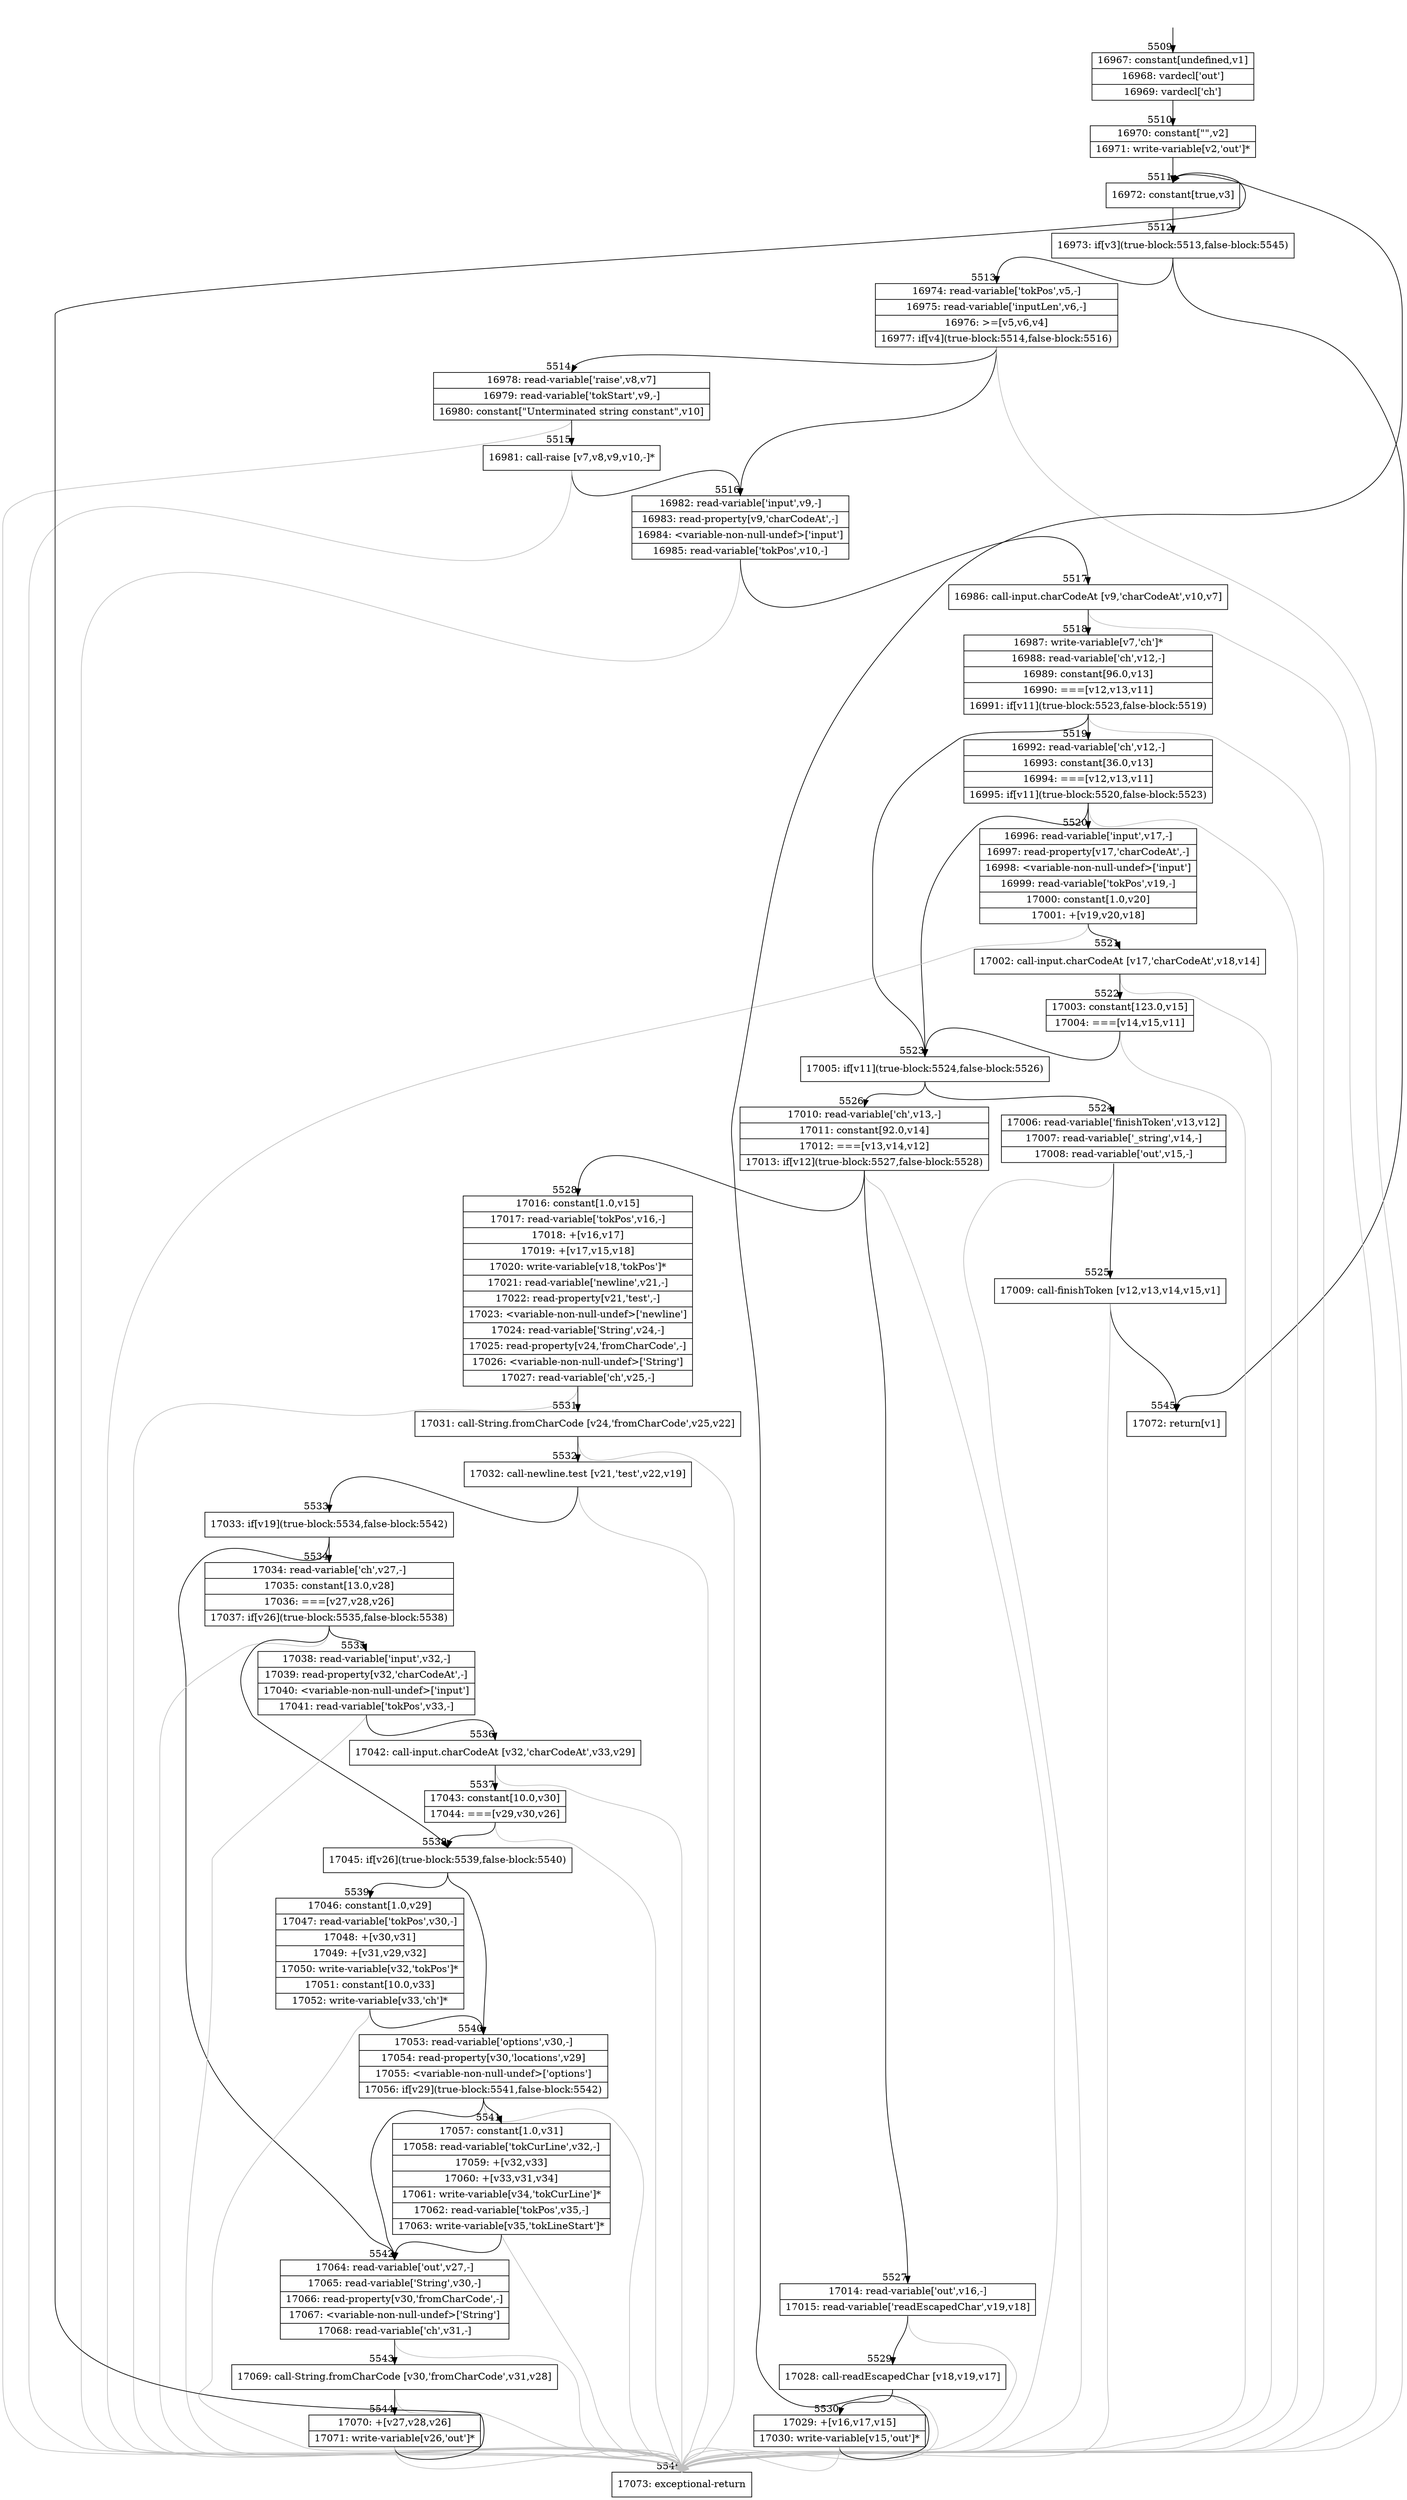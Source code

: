 digraph {
rankdir="TD"
BB_entry323[shape=none,label=""];
BB_entry323 -> BB5509 [tailport=s, headport=n, headlabel="    5509"]
BB5509 [shape=record label="{16967: constant[undefined,v1]|16968: vardecl['out']|16969: vardecl['ch']}" ] 
BB5509 -> BB5510 [tailport=s, headport=n, headlabel="      5510"]
BB5510 [shape=record label="{16970: constant[\"\",v2]|16971: write-variable[v2,'out']*}" ] 
BB5510 -> BB5511 [tailport=s, headport=n, headlabel="      5511"]
BB5511 [shape=record label="{16972: constant[true,v3]}" ] 
BB5511 -> BB5512 [tailport=s, headport=n, headlabel="      5512"]
BB5512 [shape=record label="{16973: if[v3](true-block:5513,false-block:5545)}" ] 
BB5512 -> BB5513 [tailport=s, headport=n, headlabel="      5513"]
BB5512 -> BB5545 [tailport=s, headport=n, headlabel="      5545"]
BB5513 [shape=record label="{16974: read-variable['tokPos',v5,-]|16975: read-variable['inputLen',v6,-]|16976: \>=[v5,v6,v4]|16977: if[v4](true-block:5514,false-block:5516)}" ] 
BB5513 -> BB5514 [tailport=s, headport=n, headlabel="      5514"]
BB5513 -> BB5516 [tailport=s, headport=n, headlabel="      5516"]
BB5513 -> BB5546 [tailport=s, headport=n, color=gray, headlabel="      5546"]
BB5514 [shape=record label="{16978: read-variable['raise',v8,v7]|16979: read-variable['tokStart',v9,-]|16980: constant[\"Unterminated string constant\",v10]}" ] 
BB5514 -> BB5515 [tailport=s, headport=n, headlabel="      5515"]
BB5514 -> BB5546 [tailport=s, headport=n, color=gray]
BB5515 [shape=record label="{16981: call-raise [v7,v8,v9,v10,-]*}" ] 
BB5515 -> BB5516 [tailport=s, headport=n]
BB5515 -> BB5546 [tailport=s, headport=n, color=gray]
BB5516 [shape=record label="{16982: read-variable['input',v9,-]|16983: read-property[v9,'charCodeAt',-]|16984: \<variable-non-null-undef\>['input']|16985: read-variable['tokPos',v10,-]}" ] 
BB5516 -> BB5517 [tailport=s, headport=n, headlabel="      5517"]
BB5516 -> BB5546 [tailport=s, headport=n, color=gray]
BB5517 [shape=record label="{16986: call-input.charCodeAt [v9,'charCodeAt',v10,v7]}" ] 
BB5517 -> BB5518 [tailport=s, headport=n, headlabel="      5518"]
BB5517 -> BB5546 [tailport=s, headport=n, color=gray]
BB5518 [shape=record label="{16987: write-variable[v7,'ch']*|16988: read-variable['ch',v12,-]|16989: constant[96.0,v13]|16990: ===[v12,v13,v11]|16991: if[v11](true-block:5523,false-block:5519)}" ] 
BB5518 -> BB5523 [tailport=s, headport=n, headlabel="      5523"]
BB5518 -> BB5519 [tailport=s, headport=n, headlabel="      5519"]
BB5518 -> BB5546 [tailport=s, headport=n, color=gray]
BB5519 [shape=record label="{16992: read-variable['ch',v12,-]|16993: constant[36.0,v13]|16994: ===[v12,v13,v11]|16995: if[v11](true-block:5520,false-block:5523)}" ] 
BB5519 -> BB5523 [tailport=s, headport=n]
BB5519 -> BB5520 [tailport=s, headport=n, headlabel="      5520"]
BB5519 -> BB5546 [tailport=s, headport=n, color=gray]
BB5520 [shape=record label="{16996: read-variable['input',v17,-]|16997: read-property[v17,'charCodeAt',-]|16998: \<variable-non-null-undef\>['input']|16999: read-variable['tokPos',v19,-]|17000: constant[1.0,v20]|17001: +[v19,v20,v18]}" ] 
BB5520 -> BB5521 [tailport=s, headport=n, headlabel="      5521"]
BB5520 -> BB5546 [tailport=s, headport=n, color=gray]
BB5521 [shape=record label="{17002: call-input.charCodeAt [v17,'charCodeAt',v18,v14]}" ] 
BB5521 -> BB5522 [tailport=s, headport=n, headlabel="      5522"]
BB5521 -> BB5546 [tailport=s, headport=n, color=gray]
BB5522 [shape=record label="{17003: constant[123.0,v15]|17004: ===[v14,v15,v11]}" ] 
BB5522 -> BB5523 [tailport=s, headport=n]
BB5522 -> BB5546 [tailport=s, headport=n, color=gray]
BB5523 [shape=record label="{17005: if[v11](true-block:5524,false-block:5526)}" ] 
BB5523 -> BB5524 [tailport=s, headport=n, headlabel="      5524"]
BB5523 -> BB5526 [tailport=s, headport=n, headlabel="      5526"]
BB5524 [shape=record label="{17006: read-variable['finishToken',v13,v12]|17007: read-variable['_string',v14,-]|17008: read-variable['out',v15,-]}" ] 
BB5524 -> BB5525 [tailport=s, headport=n, headlabel="      5525"]
BB5524 -> BB5546 [tailport=s, headport=n, color=gray]
BB5525 [shape=record label="{17009: call-finishToken [v12,v13,v14,v15,v1]}" ] 
BB5525 -> BB5545 [tailport=s, headport=n]
BB5525 -> BB5546 [tailport=s, headport=n, color=gray]
BB5526 [shape=record label="{17010: read-variable['ch',v13,-]|17011: constant[92.0,v14]|17012: ===[v13,v14,v12]|17013: if[v12](true-block:5527,false-block:5528)}" ] 
BB5526 -> BB5527 [tailport=s, headport=n, headlabel="      5527"]
BB5526 -> BB5528 [tailport=s, headport=n, headlabel="      5528"]
BB5526 -> BB5546 [tailport=s, headport=n, color=gray]
BB5527 [shape=record label="{17014: read-variable['out',v16,-]|17015: read-variable['readEscapedChar',v19,v18]}" ] 
BB5527 -> BB5529 [tailport=s, headport=n, headlabel="      5529"]
BB5527 -> BB5546 [tailport=s, headport=n, color=gray]
BB5528 [shape=record label="{17016: constant[1.0,v15]|17017: read-variable['tokPos',v16,-]|17018: +[v16,v17]|17019: +[v17,v15,v18]|17020: write-variable[v18,'tokPos']*|17021: read-variable['newline',v21,-]|17022: read-property[v21,'test',-]|17023: \<variable-non-null-undef\>['newline']|17024: read-variable['String',v24,-]|17025: read-property[v24,'fromCharCode',-]|17026: \<variable-non-null-undef\>['String']|17027: read-variable['ch',v25,-]}" ] 
BB5528 -> BB5531 [tailport=s, headport=n, headlabel="      5531"]
BB5528 -> BB5546 [tailport=s, headport=n, color=gray]
BB5529 [shape=record label="{17028: call-readEscapedChar [v18,v19,v17]}" ] 
BB5529 -> BB5530 [tailport=s, headport=n, headlabel="      5530"]
BB5529 -> BB5546 [tailport=s, headport=n, color=gray]
BB5530 [shape=record label="{17029: +[v16,v17,v15]|17030: write-variable[v15,'out']*}" ] 
BB5530 -> BB5511 [tailport=s, headport=n]
BB5530 -> BB5546 [tailport=s, headport=n, color=gray]
BB5531 [shape=record label="{17031: call-String.fromCharCode [v24,'fromCharCode',v25,v22]}" ] 
BB5531 -> BB5532 [tailport=s, headport=n, headlabel="      5532"]
BB5531 -> BB5546 [tailport=s, headport=n, color=gray]
BB5532 [shape=record label="{17032: call-newline.test [v21,'test',v22,v19]}" ] 
BB5532 -> BB5533 [tailport=s, headport=n, headlabel="      5533"]
BB5532 -> BB5546 [tailport=s, headport=n, color=gray]
BB5533 [shape=record label="{17033: if[v19](true-block:5534,false-block:5542)}" ] 
BB5533 -> BB5534 [tailport=s, headport=n, headlabel="      5534"]
BB5533 -> BB5542 [tailport=s, headport=n, headlabel="      5542"]
BB5534 [shape=record label="{17034: read-variable['ch',v27,-]|17035: constant[13.0,v28]|17036: ===[v27,v28,v26]|17037: if[v26](true-block:5535,false-block:5538)}" ] 
BB5534 -> BB5538 [tailport=s, headport=n, headlabel="      5538"]
BB5534 -> BB5535 [tailport=s, headport=n, headlabel="      5535"]
BB5534 -> BB5546 [tailport=s, headport=n, color=gray]
BB5535 [shape=record label="{17038: read-variable['input',v32,-]|17039: read-property[v32,'charCodeAt',-]|17040: \<variable-non-null-undef\>['input']|17041: read-variable['tokPos',v33,-]}" ] 
BB5535 -> BB5536 [tailport=s, headport=n, headlabel="      5536"]
BB5535 -> BB5546 [tailport=s, headport=n, color=gray]
BB5536 [shape=record label="{17042: call-input.charCodeAt [v32,'charCodeAt',v33,v29]}" ] 
BB5536 -> BB5537 [tailport=s, headport=n, headlabel="      5537"]
BB5536 -> BB5546 [tailport=s, headport=n, color=gray]
BB5537 [shape=record label="{17043: constant[10.0,v30]|17044: ===[v29,v30,v26]}" ] 
BB5537 -> BB5538 [tailport=s, headport=n]
BB5537 -> BB5546 [tailport=s, headport=n, color=gray]
BB5538 [shape=record label="{17045: if[v26](true-block:5539,false-block:5540)}" ] 
BB5538 -> BB5539 [tailport=s, headport=n, headlabel="      5539"]
BB5538 -> BB5540 [tailport=s, headport=n, headlabel="      5540"]
BB5539 [shape=record label="{17046: constant[1.0,v29]|17047: read-variable['tokPos',v30,-]|17048: +[v30,v31]|17049: +[v31,v29,v32]|17050: write-variable[v32,'tokPos']*|17051: constant[10.0,v33]|17052: write-variable[v33,'ch']*}" ] 
BB5539 -> BB5540 [tailport=s, headport=n]
BB5539 -> BB5546 [tailport=s, headport=n, color=gray]
BB5540 [shape=record label="{17053: read-variable['options',v30,-]|17054: read-property[v30,'locations',v29]|17055: \<variable-non-null-undef\>['options']|17056: if[v29](true-block:5541,false-block:5542)}" ] 
BB5540 -> BB5541 [tailport=s, headport=n, headlabel="      5541"]
BB5540 -> BB5542 [tailport=s, headport=n]
BB5540 -> BB5546 [tailport=s, headport=n, color=gray]
BB5541 [shape=record label="{17057: constant[1.0,v31]|17058: read-variable['tokCurLine',v32,-]|17059: +[v32,v33]|17060: +[v33,v31,v34]|17061: write-variable[v34,'tokCurLine']*|17062: read-variable['tokPos',v35,-]|17063: write-variable[v35,'tokLineStart']*}" ] 
BB5541 -> BB5542 [tailport=s, headport=n]
BB5541 -> BB5546 [tailport=s, headport=n, color=gray]
BB5542 [shape=record label="{17064: read-variable['out',v27,-]|17065: read-variable['String',v30,-]|17066: read-property[v30,'fromCharCode',-]|17067: \<variable-non-null-undef\>['String']|17068: read-variable['ch',v31,-]}" ] 
BB5542 -> BB5543 [tailport=s, headport=n, headlabel="      5543"]
BB5542 -> BB5546 [tailport=s, headport=n, color=gray]
BB5543 [shape=record label="{17069: call-String.fromCharCode [v30,'fromCharCode',v31,v28]}" ] 
BB5543 -> BB5544 [tailport=s, headport=n, headlabel="      5544"]
BB5543 -> BB5546 [tailport=s, headport=n, color=gray]
BB5544 [shape=record label="{17070: +[v27,v28,v26]|17071: write-variable[v26,'out']*}" ] 
BB5544 -> BB5511 [tailport=s, headport=n]
BB5544 -> BB5546 [tailport=s, headport=n, color=gray]
BB5545 [shape=record label="{17072: return[v1]}" ] 
BB5546 [shape=record label="{17073: exceptional-return}" ] 
//#$~ 5576
}
